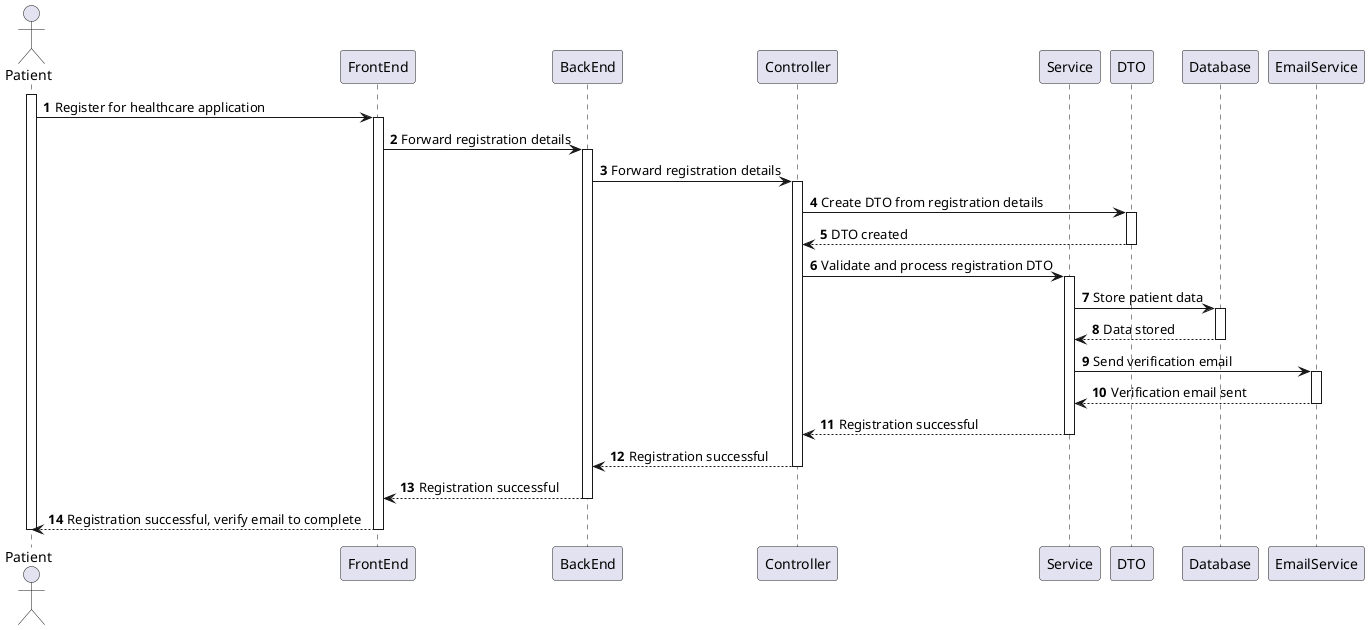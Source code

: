 ﻿@startuml
'https://plantuml.com/sequence-diagram

autonumber
actor Patient as patient
participant "FrontEnd" as front
participant "BackEnd" as back
participant "Controller" as ctrl
participant "Service" as svc
participant "DTO" as dto
participant "Database" as db
participant "EmailService" as email

activate patient
patient -> front: Register for healthcare application

activate front
front -> back: Forward registration details

activate back
back -> ctrl: Forward registration details

activate ctrl
ctrl -> dto: Create DTO from registration details
activate dto
dto --> ctrl: DTO created
deactivate dto

ctrl -> svc: Validate and process registration DTO

activate svc
svc -> db: Store patient data
activate db
db --> svc: Data stored
deactivate db

svc -> email: Send verification email
activate email
email --> svc: Verification email sent
deactivate email

svc --> ctrl: Registration successful
deactivate svc
ctrl --> back: Registration successful
deactivate ctrl
back --> front: Registration successful
deactivate back
front --> patient: Registration successful, verify email to complete

deactivate back
deactivate front
deactivate patient

@enduml